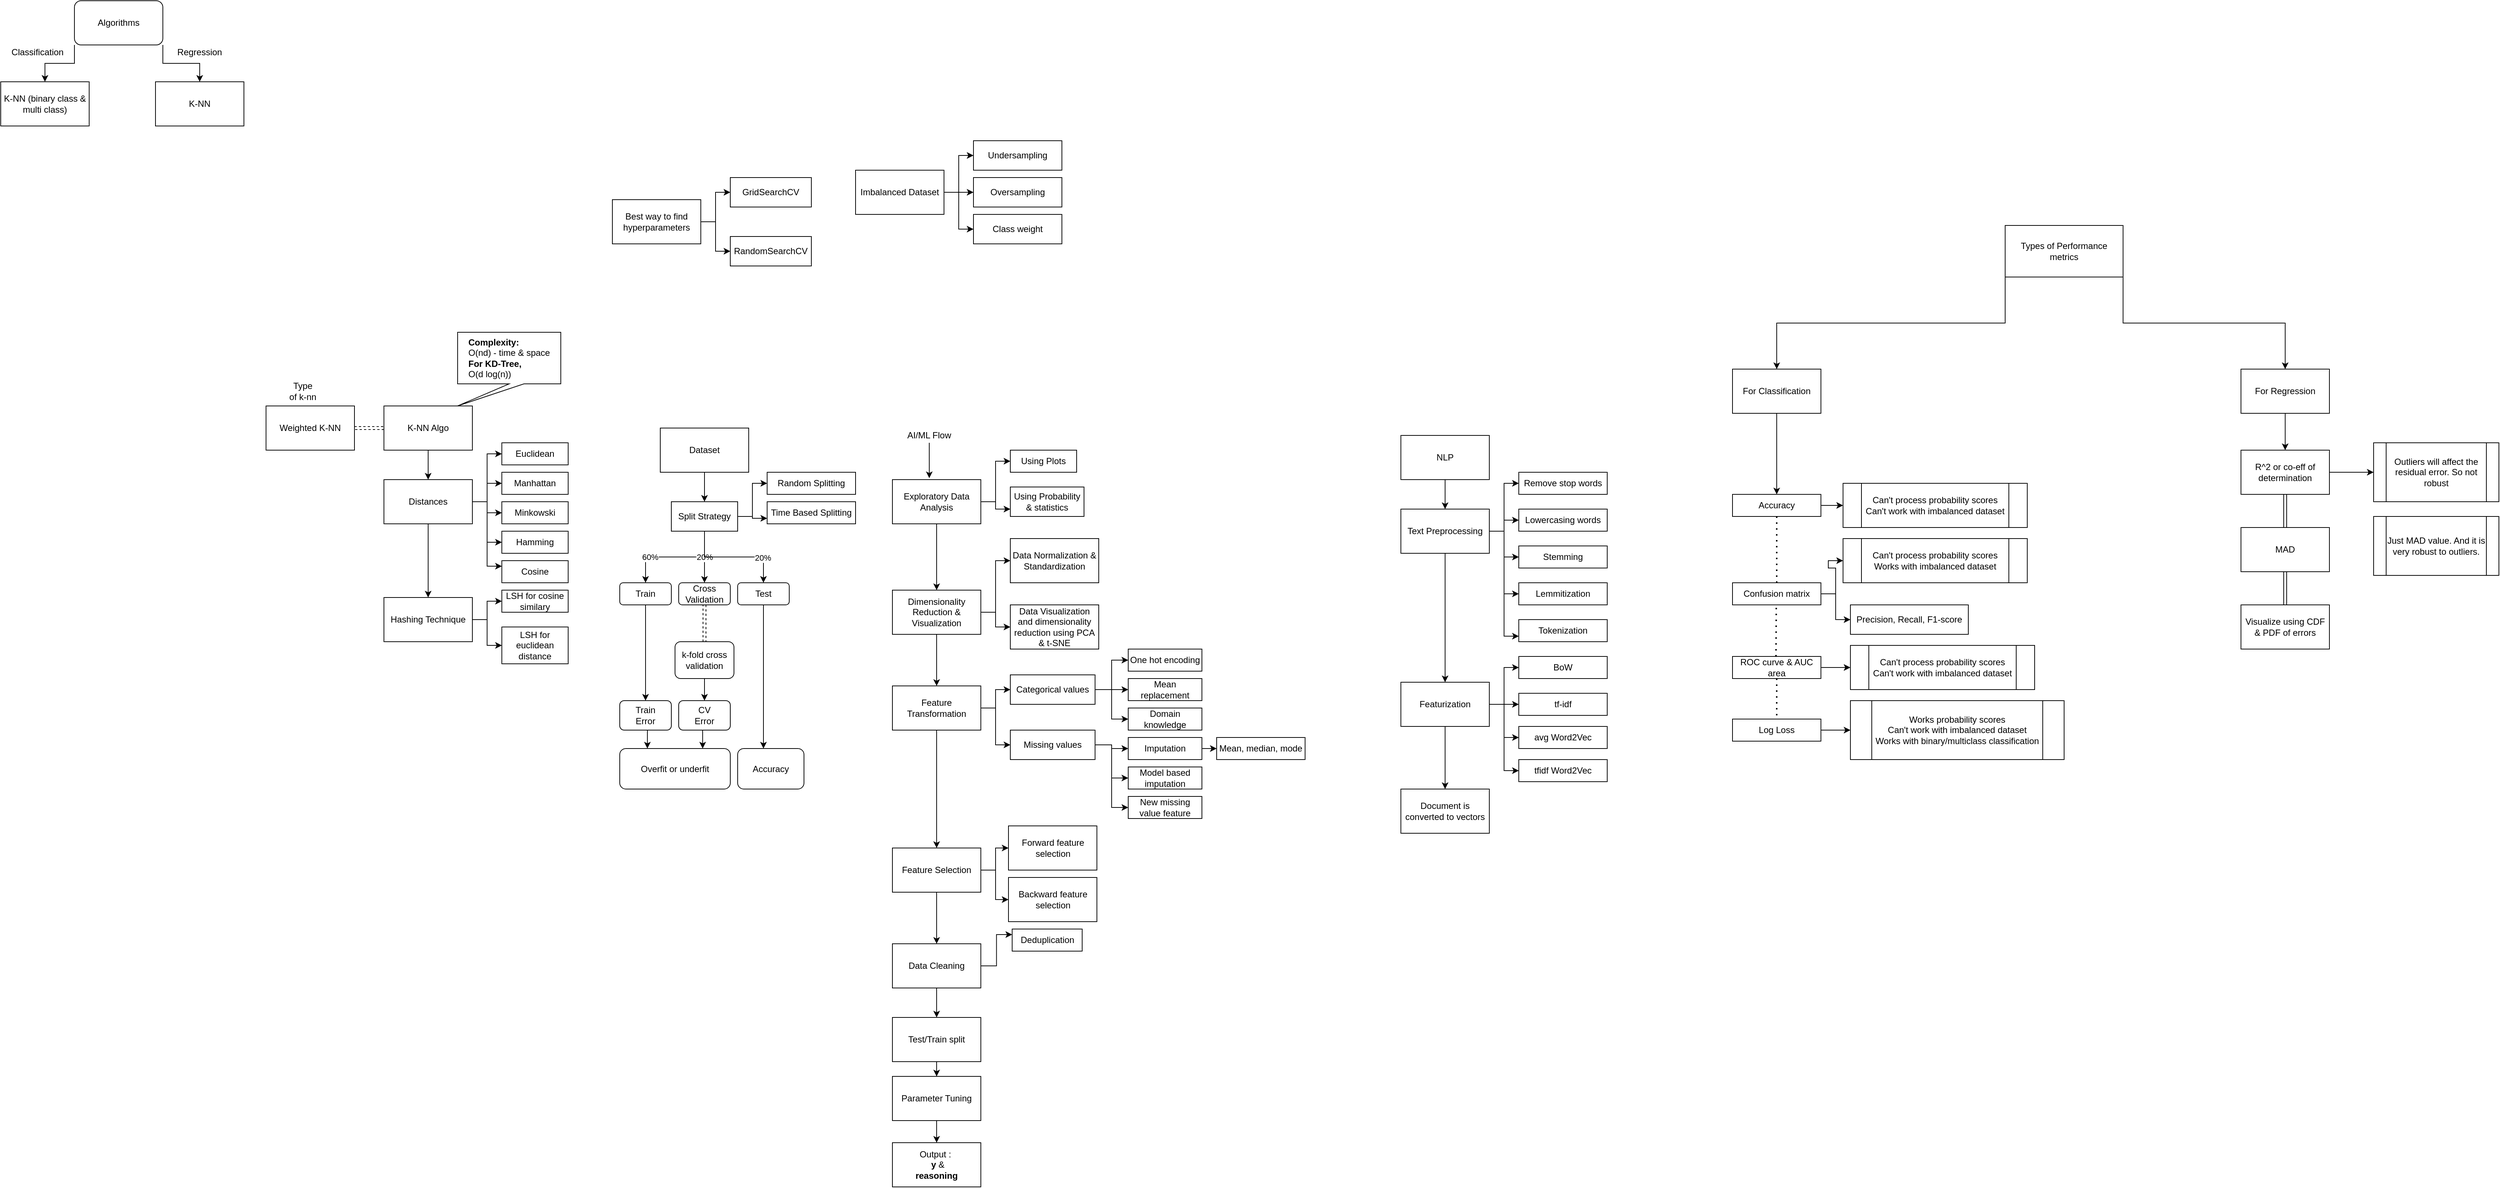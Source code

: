 <mxfile version="14.6.13" type="device"><diagram id="F2ODBDzO7vjDHXGizSf6" name="Page-1"><mxGraphModel dx="1963" dy="1806" grid="1" gridSize="10" guides="1" tooltips="1" connect="1" arrows="1" fold="1" page="1" pageScale="1" pageWidth="850" pageHeight="1100" math="0" shadow="0"><root><mxCell id="0"/><mxCell id="1" parent="0"/><mxCell id="Cwf6KG1BG-QAqQzvERkC-20" value="" style="group" parent="1" vertex="1" connectable="0"><mxGeometry x="1090" y="30" width="300" height="550" as="geometry"/></mxCell><mxCell id="WrWavOq7Yr5DWH5_AyZo-20" value="NLP" style="rounded=0;whiteSpace=wrap;html=1;" parent="Cwf6KG1BG-QAqQzvERkC-20" vertex="1"><mxGeometry width="120" height="60" as="geometry"/></mxCell><mxCell id="WrWavOq7Yr5DWH5_AyZo-21" value="Text Preprocessing" style="rounded=0;whiteSpace=wrap;html=1;" parent="Cwf6KG1BG-QAqQzvERkC-20" vertex="1"><mxGeometry y="100" width="120" height="60" as="geometry"/></mxCell><mxCell id="WrWavOq7Yr5DWH5_AyZo-26" style="edgeStyle=orthogonalEdgeStyle;rounded=0;orthogonalLoop=1;jettySize=auto;html=1;exitX=0.5;exitY=1;exitDx=0;exitDy=0;entryX=0.5;entryY=0;entryDx=0;entryDy=0;" parent="Cwf6KG1BG-QAqQzvERkC-20" source="WrWavOq7Yr5DWH5_AyZo-20" target="WrWavOq7Yr5DWH5_AyZo-21" edge="1"><mxGeometry relative="1" as="geometry"/></mxCell><mxCell id="WrWavOq7Yr5DWH5_AyZo-22" value="Remove stop words" style="rounded=0;whiteSpace=wrap;html=1;" parent="Cwf6KG1BG-QAqQzvERkC-20" vertex="1"><mxGeometry x="160" y="50" width="120" height="30" as="geometry"/></mxCell><mxCell id="WrWavOq7Yr5DWH5_AyZo-27" style="edgeStyle=orthogonalEdgeStyle;rounded=0;orthogonalLoop=1;jettySize=auto;html=1;exitX=1;exitY=0.5;exitDx=0;exitDy=0;entryX=0;entryY=0.5;entryDx=0;entryDy=0;" parent="Cwf6KG1BG-QAqQzvERkC-20" source="WrWavOq7Yr5DWH5_AyZo-21" target="WrWavOq7Yr5DWH5_AyZo-22" edge="1"><mxGeometry relative="1" as="geometry"/></mxCell><mxCell id="WrWavOq7Yr5DWH5_AyZo-24" value="Lowercasing words" style="rounded=0;whiteSpace=wrap;html=1;" parent="Cwf6KG1BG-QAqQzvERkC-20" vertex="1"><mxGeometry x="160" y="100" width="120" height="30" as="geometry"/></mxCell><mxCell id="WrWavOq7Yr5DWH5_AyZo-28" style="edgeStyle=orthogonalEdgeStyle;rounded=0;orthogonalLoop=1;jettySize=auto;html=1;exitX=1;exitY=0.5;exitDx=0;exitDy=0;entryX=0;entryY=0.5;entryDx=0;entryDy=0;" parent="Cwf6KG1BG-QAqQzvERkC-20" source="WrWavOq7Yr5DWH5_AyZo-21" target="WrWavOq7Yr5DWH5_AyZo-24" edge="1"><mxGeometry relative="1" as="geometry"/></mxCell><mxCell id="WrWavOq7Yr5DWH5_AyZo-25" value="Stemming" style="rounded=0;whiteSpace=wrap;html=1;" parent="Cwf6KG1BG-QAqQzvERkC-20" vertex="1"><mxGeometry x="160" y="150" width="120" height="30" as="geometry"/></mxCell><mxCell id="WrWavOq7Yr5DWH5_AyZo-29" style="edgeStyle=orthogonalEdgeStyle;rounded=0;orthogonalLoop=1;jettySize=auto;html=1;exitX=1;exitY=0.5;exitDx=0;exitDy=0;entryX=0;entryY=0.5;entryDx=0;entryDy=0;" parent="Cwf6KG1BG-QAqQzvERkC-20" source="WrWavOq7Yr5DWH5_AyZo-21" target="WrWavOq7Yr5DWH5_AyZo-25" edge="1"><mxGeometry relative="1" as="geometry"/></mxCell><mxCell id="WrWavOq7Yr5DWH5_AyZo-30" value="Lemmitization" style="rounded=0;whiteSpace=wrap;html=1;" parent="Cwf6KG1BG-QAqQzvERkC-20" vertex="1"><mxGeometry x="160" y="200" width="120" height="30" as="geometry"/></mxCell><mxCell id="WrWavOq7Yr5DWH5_AyZo-31" style="edgeStyle=orthogonalEdgeStyle;rounded=0;orthogonalLoop=1;jettySize=auto;html=1;exitX=1;exitY=0.5;exitDx=0;exitDy=0;entryX=0;entryY=0.5;entryDx=0;entryDy=0;" parent="Cwf6KG1BG-QAqQzvERkC-20" source="WrWavOq7Yr5DWH5_AyZo-21" target="WrWavOq7Yr5DWH5_AyZo-30" edge="1"><mxGeometry relative="1" as="geometry"/></mxCell><mxCell id="PNEmw1UrmevMGKhgiC8M-1" value="Tokenization" style="rounded=0;whiteSpace=wrap;html=1;" parent="Cwf6KG1BG-QAqQzvERkC-20" vertex="1"><mxGeometry x="160" y="250" width="120" height="30" as="geometry"/></mxCell><mxCell id="PNEmw1UrmevMGKhgiC8M-2" style="edgeStyle=orthogonalEdgeStyle;rounded=0;orthogonalLoop=1;jettySize=auto;html=1;exitX=1;exitY=0.5;exitDx=0;exitDy=0;entryX=0;entryY=0.75;entryDx=0;entryDy=0;" parent="Cwf6KG1BG-QAqQzvERkC-20" source="WrWavOq7Yr5DWH5_AyZo-21" target="PNEmw1UrmevMGKhgiC8M-1" edge="1"><mxGeometry relative="1" as="geometry"/></mxCell><mxCell id="xm6juGzg31P7nFTGXNyb-53" style="edgeStyle=orthogonalEdgeStyle;rounded=0;orthogonalLoop=1;jettySize=auto;html=1;exitX=1;exitY=0.5;exitDx=0;exitDy=0;entryX=0;entryY=0.5;entryDx=0;entryDy=0;" edge="1" parent="Cwf6KG1BG-QAqQzvERkC-20" source="PNEmw1UrmevMGKhgiC8M-3" target="xm6juGzg31P7nFTGXNyb-52"><mxGeometry relative="1" as="geometry"/></mxCell><mxCell id="PNEmw1UrmevMGKhgiC8M-3" value="Featurization" style="rounded=0;whiteSpace=wrap;html=1;" parent="Cwf6KG1BG-QAqQzvERkC-20" vertex="1"><mxGeometry y="335" width="120" height="60" as="geometry"/></mxCell><mxCell id="PNEmw1UrmevMGKhgiC8M-10" style="edgeStyle=orthogonalEdgeStyle;rounded=0;orthogonalLoop=1;jettySize=auto;html=1;exitX=0.5;exitY=1;exitDx=0;exitDy=0;" parent="Cwf6KG1BG-QAqQzvERkC-20" source="WrWavOq7Yr5DWH5_AyZo-21" target="PNEmw1UrmevMGKhgiC8M-3" edge="1"><mxGeometry relative="1" as="geometry"/></mxCell><mxCell id="PNEmw1UrmevMGKhgiC8M-4" value="BoW" style="rounded=0;whiteSpace=wrap;html=1;" parent="Cwf6KG1BG-QAqQzvERkC-20" vertex="1"><mxGeometry x="160" y="300" width="120" height="30" as="geometry"/></mxCell><mxCell id="PNEmw1UrmevMGKhgiC8M-7" style="edgeStyle=orthogonalEdgeStyle;rounded=0;orthogonalLoop=1;jettySize=auto;html=1;exitX=1;exitY=0.5;exitDx=0;exitDy=0;entryX=0;entryY=0.5;entryDx=0;entryDy=0;" parent="Cwf6KG1BG-QAqQzvERkC-20" source="PNEmw1UrmevMGKhgiC8M-3" target="PNEmw1UrmevMGKhgiC8M-4" edge="1"><mxGeometry relative="1" as="geometry"/></mxCell><mxCell id="PNEmw1UrmevMGKhgiC8M-5" value="tf-idf" style="rounded=0;whiteSpace=wrap;html=1;" parent="Cwf6KG1BG-QAqQzvERkC-20" vertex="1"><mxGeometry x="160" y="350" width="120" height="30" as="geometry"/></mxCell><mxCell id="PNEmw1UrmevMGKhgiC8M-8" style="edgeStyle=orthogonalEdgeStyle;rounded=0;orthogonalLoop=1;jettySize=auto;html=1;exitX=1;exitY=0.5;exitDx=0;exitDy=0;entryX=0;entryY=0.5;entryDx=0;entryDy=0;" parent="Cwf6KG1BG-QAqQzvERkC-20" source="PNEmw1UrmevMGKhgiC8M-3" target="PNEmw1UrmevMGKhgiC8M-5" edge="1"><mxGeometry relative="1" as="geometry"/></mxCell><mxCell id="PNEmw1UrmevMGKhgiC8M-6" value="avg Word2Vec" style="rounded=0;whiteSpace=wrap;html=1;" parent="Cwf6KG1BG-QAqQzvERkC-20" vertex="1"><mxGeometry x="160" y="395" width="120" height="30" as="geometry"/></mxCell><mxCell id="PNEmw1UrmevMGKhgiC8M-9" style="edgeStyle=orthogonalEdgeStyle;rounded=0;orthogonalLoop=1;jettySize=auto;html=1;exitX=1;exitY=0.5;exitDx=0;exitDy=0;entryX=0;entryY=0.5;entryDx=0;entryDy=0;" parent="Cwf6KG1BG-QAqQzvERkC-20" source="PNEmw1UrmevMGKhgiC8M-3" target="PNEmw1UrmevMGKhgiC8M-6" edge="1"><mxGeometry relative="1" as="geometry"/></mxCell><mxCell id="PNEmw1UrmevMGKhgiC8M-49" value="Document is converted to vectors" style="rounded=0;whiteSpace=wrap;html=1;" parent="Cwf6KG1BG-QAqQzvERkC-20" vertex="1"><mxGeometry y="480" width="120" height="60" as="geometry"/></mxCell><mxCell id="PNEmw1UrmevMGKhgiC8M-50" style="edgeStyle=orthogonalEdgeStyle;rounded=0;orthogonalLoop=1;jettySize=auto;html=1;exitX=0.5;exitY=1;exitDx=0;exitDy=0;entryX=0.5;entryY=0;entryDx=0;entryDy=0;" parent="Cwf6KG1BG-QAqQzvERkC-20" source="PNEmw1UrmevMGKhgiC8M-3" target="PNEmw1UrmevMGKhgiC8M-49" edge="1"><mxGeometry relative="1" as="geometry"/></mxCell><mxCell id="xm6juGzg31P7nFTGXNyb-52" value="tfidf Word2Vec" style="rounded=0;whiteSpace=wrap;html=1;" vertex="1" parent="Cwf6KG1BG-QAqQzvERkC-20"><mxGeometry x="160" y="440" width="120" height="30" as="geometry"/></mxCell><mxCell id="Cwf6KG1BG-QAqQzvERkC-17" value="" style="group" parent="1" vertex="1" connectable="0"><mxGeometry x="-450" y="-40" width="410" height="310" as="geometry"/></mxCell><mxCell id="PNEmw1UrmevMGKhgiC8M-12" value="K-NN Algo" style="rounded=0;whiteSpace=wrap;html=1;" parent="Cwf6KG1BG-QAqQzvERkC-17" vertex="1"><mxGeometry x="160" y="30" width="120" height="60" as="geometry"/></mxCell><mxCell id="PNEmw1UrmevMGKhgiC8M-13" value="Distances" style="rounded=0;whiteSpace=wrap;html=1;" parent="Cwf6KG1BG-QAqQzvERkC-17" vertex="1"><mxGeometry x="160" y="130" width="120" height="60" as="geometry"/></mxCell><mxCell id="PNEmw1UrmevMGKhgiC8M-24" value="" style="edgeStyle=orthogonalEdgeStyle;rounded=0;orthogonalLoop=1;jettySize=auto;html=1;" parent="Cwf6KG1BG-QAqQzvERkC-17" source="PNEmw1UrmevMGKhgiC8M-12" target="PNEmw1UrmevMGKhgiC8M-13" edge="1"><mxGeometry relative="1" as="geometry"/></mxCell><mxCell id="PNEmw1UrmevMGKhgiC8M-14" value="Euclidean" style="rounded=0;whiteSpace=wrap;html=1;" parent="Cwf6KG1BG-QAqQzvERkC-17" vertex="1"><mxGeometry x="320" y="80" width="90" height="30" as="geometry"/></mxCell><mxCell id="PNEmw1UrmevMGKhgiC8M-19" style="edgeStyle=orthogonalEdgeStyle;rounded=0;orthogonalLoop=1;jettySize=auto;html=1;exitX=1;exitY=0.5;exitDx=0;exitDy=0;entryX=0;entryY=0.5;entryDx=0;entryDy=0;" parent="Cwf6KG1BG-QAqQzvERkC-17" source="PNEmw1UrmevMGKhgiC8M-13" target="PNEmw1UrmevMGKhgiC8M-14" edge="1"><mxGeometry relative="1" as="geometry"/></mxCell><mxCell id="PNEmw1UrmevMGKhgiC8M-15" value="Manhattan" style="rounded=0;whiteSpace=wrap;html=1;" parent="Cwf6KG1BG-QAqQzvERkC-17" vertex="1"><mxGeometry x="320" y="120" width="90" height="30" as="geometry"/></mxCell><mxCell id="PNEmw1UrmevMGKhgiC8M-20" style="edgeStyle=orthogonalEdgeStyle;rounded=0;orthogonalLoop=1;jettySize=auto;html=1;exitX=1;exitY=0.5;exitDx=0;exitDy=0;entryX=0;entryY=0.5;entryDx=0;entryDy=0;" parent="Cwf6KG1BG-QAqQzvERkC-17" source="PNEmw1UrmevMGKhgiC8M-13" target="PNEmw1UrmevMGKhgiC8M-15" edge="1"><mxGeometry relative="1" as="geometry"/></mxCell><mxCell id="PNEmw1UrmevMGKhgiC8M-16" value="Minkowski" style="rounded=0;whiteSpace=wrap;html=1;" parent="Cwf6KG1BG-QAqQzvERkC-17" vertex="1"><mxGeometry x="320" y="160" width="90" height="30" as="geometry"/></mxCell><mxCell id="PNEmw1UrmevMGKhgiC8M-21" style="edgeStyle=orthogonalEdgeStyle;rounded=0;orthogonalLoop=1;jettySize=auto;html=1;exitX=1;exitY=0.5;exitDx=0;exitDy=0;entryX=0;entryY=0.5;entryDx=0;entryDy=0;" parent="Cwf6KG1BG-QAqQzvERkC-17" source="PNEmw1UrmevMGKhgiC8M-13" target="PNEmw1UrmevMGKhgiC8M-16" edge="1"><mxGeometry relative="1" as="geometry"/></mxCell><mxCell id="PNEmw1UrmevMGKhgiC8M-17" value="Hamming" style="rounded=0;whiteSpace=wrap;html=1;" parent="Cwf6KG1BG-QAqQzvERkC-17" vertex="1"><mxGeometry x="320" y="200" width="90" height="30" as="geometry"/></mxCell><mxCell id="PNEmw1UrmevMGKhgiC8M-22" style="edgeStyle=orthogonalEdgeStyle;rounded=0;orthogonalLoop=1;jettySize=auto;html=1;exitX=1;exitY=0.5;exitDx=0;exitDy=0;entryX=0;entryY=0.5;entryDx=0;entryDy=0;" parent="Cwf6KG1BG-QAqQzvERkC-17" source="PNEmw1UrmevMGKhgiC8M-13" target="PNEmw1UrmevMGKhgiC8M-17" edge="1"><mxGeometry relative="1" as="geometry"/></mxCell><mxCell id="PNEmw1UrmevMGKhgiC8M-18" value="Cosine" style="rounded=0;whiteSpace=wrap;html=1;" parent="Cwf6KG1BG-QAqQzvERkC-17" vertex="1"><mxGeometry x="320" y="240" width="90" height="30" as="geometry"/></mxCell><mxCell id="PNEmw1UrmevMGKhgiC8M-23" style="edgeStyle=orthogonalEdgeStyle;rounded=0;orthogonalLoop=1;jettySize=auto;html=1;exitX=1;exitY=0.5;exitDx=0;exitDy=0;entryX=0;entryY=0.25;entryDx=0;entryDy=0;" parent="Cwf6KG1BG-QAqQzvERkC-17" source="PNEmw1UrmevMGKhgiC8M-13" target="PNEmw1UrmevMGKhgiC8M-18" edge="1"><mxGeometry relative="1" as="geometry"/></mxCell><mxCell id="Cwf6KG1BG-QAqQzvERkC-14" value="" style="edgeStyle=orthogonalEdgeStyle;rounded=0;orthogonalLoop=1;jettySize=auto;html=1;dashed=1;shape=link;" parent="Cwf6KG1BG-QAqQzvERkC-17" source="Cwf6KG1BG-QAqQzvERkC-11" target="PNEmw1UrmevMGKhgiC8M-12" edge="1"><mxGeometry relative="1" as="geometry"/></mxCell><mxCell id="Cwf6KG1BG-QAqQzvERkC-11" value="Weighted K-NN" style="rounded=0;whiteSpace=wrap;html=1;" parent="Cwf6KG1BG-QAqQzvERkC-17" vertex="1"><mxGeometry y="30" width="120" height="60" as="geometry"/></mxCell><mxCell id="Cwf6KG1BG-QAqQzvERkC-16" value="Type of k-nn" style="text;html=1;strokeColor=none;fillColor=none;align=center;verticalAlign=middle;whiteSpace=wrap;rounded=0;" parent="Cwf6KG1BG-QAqQzvERkC-17" vertex="1"><mxGeometry x="30" width="40" height="20" as="geometry"/></mxCell><mxCell id="1Vk41qf_jX3vutOnbQxd-5" style="edgeStyle=orthogonalEdgeStyle;rounded=0;orthogonalLoop=1;jettySize=auto;html=1;exitX=1;exitY=0.5;exitDx=0;exitDy=0;entryX=0;entryY=0.5;entryDx=0;entryDy=0;" parent="Cwf6KG1BG-QAqQzvERkC-17" source="1Vk41qf_jX3vutOnbQxd-1" target="1Vk41qf_jX3vutOnbQxd-3" edge="1"><mxGeometry relative="1" as="geometry"/></mxCell><mxCell id="1Vk41qf_jX3vutOnbQxd-1" value="Hashing Technique" style="rounded=0;whiteSpace=wrap;html=1;" parent="Cwf6KG1BG-QAqQzvERkC-17" vertex="1"><mxGeometry x="160" y="290" width="120" height="60" as="geometry"/></mxCell><mxCell id="1Vk41qf_jX3vutOnbQxd-3" value="LSH for cosine similary" style="rounded=0;whiteSpace=wrap;html=1;" parent="Cwf6KG1BG-QAqQzvERkC-17" vertex="1"><mxGeometry x="320" y="280" width="90" height="30" as="geometry"/></mxCell><mxCell id="Cwf6KG1BG-QAqQzvERkC-18" value="" style="group" parent="1" vertex="1" connectable="0"><mxGeometry x="30" y="20" width="340" height="510" as="geometry"/></mxCell><mxCell id="PNEmw1UrmevMGKhgiC8M-25" value="Split Strategy" style="rounded=0;whiteSpace=wrap;html=1;" parent="Cwf6KG1BG-QAqQzvERkC-18" vertex="1"><mxGeometry x="70" y="100" width="90" height="40" as="geometry"/></mxCell><mxCell id="PNEmw1UrmevMGKhgiC8M-26" value="Train" style="rounded=1;whiteSpace=wrap;html=1;" parent="Cwf6KG1BG-QAqQzvERkC-18" vertex="1"><mxGeometry y="210" width="70" height="30" as="geometry"/></mxCell><mxCell id="PNEmw1UrmevMGKhgiC8M-29" style="edgeStyle=orthogonalEdgeStyle;rounded=0;orthogonalLoop=1;jettySize=auto;html=1;exitX=0.5;exitY=1;exitDx=0;exitDy=0;entryX=0.5;entryY=0;entryDx=0;entryDy=0;" parent="Cwf6KG1BG-QAqQzvERkC-18" source="PNEmw1UrmevMGKhgiC8M-25" target="PNEmw1UrmevMGKhgiC8M-26" edge="1"><mxGeometry relative="1" as="geometry"/></mxCell><mxCell id="PNEmw1UrmevMGKhgiC8M-34" value="60%" style="edgeLabel;html=1;align=center;verticalAlign=middle;resizable=0;points=[];" parent="PNEmw1UrmevMGKhgiC8M-29" vertex="1" connectable="0"><mxGeometry x="0.462" relative="1" as="geometry"><mxPoint as="offset"/></mxGeometry></mxCell><mxCell id="PNEmw1UrmevMGKhgiC8M-27" value="Cross Validation" style="rounded=1;whiteSpace=wrap;html=1;" parent="Cwf6KG1BG-QAqQzvERkC-18" vertex="1"><mxGeometry x="80" y="210" width="70" height="30" as="geometry"/></mxCell><mxCell id="Cwf6KG1BG-QAqQzvERkC-5" value="20%" style="edgeStyle=orthogonalEdgeStyle;rounded=0;orthogonalLoop=1;jettySize=auto;html=1;exitX=0.5;exitY=1;exitDx=0;exitDy=0;entryX=0.5;entryY=0;entryDx=0;entryDy=0;" parent="Cwf6KG1BG-QAqQzvERkC-18" source="PNEmw1UrmevMGKhgiC8M-25" target="PNEmw1UrmevMGKhgiC8M-27" edge="1"><mxGeometry relative="1" as="geometry"/></mxCell><mxCell id="PNEmw1UrmevMGKhgiC8M-28" value="Test" style="rounded=1;whiteSpace=wrap;html=1;" parent="Cwf6KG1BG-QAqQzvERkC-18" vertex="1"><mxGeometry x="160" y="210" width="70" height="30" as="geometry"/></mxCell><mxCell id="PNEmw1UrmevMGKhgiC8M-31" style="edgeStyle=orthogonalEdgeStyle;rounded=0;orthogonalLoop=1;jettySize=auto;html=1;exitX=0.5;exitY=1;exitDx=0;exitDy=0;entryX=0.5;entryY=0;entryDx=0;entryDy=0;" parent="Cwf6KG1BG-QAqQzvERkC-18" source="PNEmw1UrmevMGKhgiC8M-25" target="PNEmw1UrmevMGKhgiC8M-28" edge="1"><mxGeometry relative="1" as="geometry"/></mxCell><mxCell id="PNEmw1UrmevMGKhgiC8M-36" value="20%" style="edgeLabel;html=1;align=center;verticalAlign=middle;resizable=0;points=[];" parent="PNEmw1UrmevMGKhgiC8M-31" vertex="1" connectable="0"><mxGeometry x="0.523" y="-1" relative="1" as="geometry"><mxPoint as="offset"/></mxGeometry></mxCell><mxCell id="PNEmw1UrmevMGKhgiC8M-32" value="k-fold cross validation" style="rounded=1;whiteSpace=wrap;html=1;" parent="Cwf6KG1BG-QAqQzvERkC-18" vertex="1"><mxGeometry x="75" y="290" width="80" height="50" as="geometry"/></mxCell><mxCell id="Cwf6KG1BG-QAqQzvERkC-15" value="" style="edgeStyle=orthogonalEdgeStyle;shape=link;rounded=0;orthogonalLoop=1;jettySize=auto;html=1;dashed=1;" parent="Cwf6KG1BG-QAqQzvERkC-18" source="PNEmw1UrmevMGKhgiC8M-27" target="PNEmw1UrmevMGKhgiC8M-32" edge="1"><mxGeometry relative="1" as="geometry"/></mxCell><mxCell id="PNEmw1UrmevMGKhgiC8M-38" value="Train&lt;br&gt;Error" style="rounded=1;whiteSpace=wrap;html=1;" parent="Cwf6KG1BG-QAqQzvERkC-18" vertex="1"><mxGeometry y="370" width="70" height="40" as="geometry"/></mxCell><mxCell id="PNEmw1UrmevMGKhgiC8M-40" style="edgeStyle=orthogonalEdgeStyle;rounded=0;orthogonalLoop=1;jettySize=auto;html=1;exitX=0.5;exitY=1;exitDx=0;exitDy=0;entryX=0.5;entryY=0;entryDx=0;entryDy=0;" parent="Cwf6KG1BG-QAqQzvERkC-18" source="PNEmw1UrmevMGKhgiC8M-26" target="PNEmw1UrmevMGKhgiC8M-38" edge="1"><mxGeometry relative="1" as="geometry"/></mxCell><mxCell id="PNEmw1UrmevMGKhgiC8M-39" value="CV&lt;br&gt;Error" style="rounded=1;whiteSpace=wrap;html=1;" parent="Cwf6KG1BG-QAqQzvERkC-18" vertex="1"><mxGeometry x="80" y="370" width="70" height="40" as="geometry"/></mxCell><mxCell id="PNEmw1UrmevMGKhgiC8M-41" style="edgeStyle=orthogonalEdgeStyle;rounded=0;orthogonalLoop=1;jettySize=auto;html=1;exitX=0.5;exitY=1;exitDx=0;exitDy=0;entryX=0.5;entryY=0;entryDx=0;entryDy=0;" parent="Cwf6KG1BG-QAqQzvERkC-18" source="PNEmw1UrmevMGKhgiC8M-32" target="PNEmw1UrmevMGKhgiC8M-39" edge="1"><mxGeometry relative="1" as="geometry"/></mxCell><mxCell id="PNEmw1UrmevMGKhgiC8M-42" value="Overfit or underfit" style="rounded=1;whiteSpace=wrap;html=1;" parent="Cwf6KG1BG-QAqQzvERkC-18" vertex="1"><mxGeometry y="435" width="150" height="55" as="geometry"/></mxCell><mxCell id="PNEmw1UrmevMGKhgiC8M-43" style="edgeStyle=orthogonalEdgeStyle;rounded=0;orthogonalLoop=1;jettySize=auto;html=1;exitX=0.5;exitY=1;exitDx=0;exitDy=0;entryX=0.25;entryY=0;entryDx=0;entryDy=0;" parent="Cwf6KG1BG-QAqQzvERkC-18" source="PNEmw1UrmevMGKhgiC8M-38" target="PNEmw1UrmevMGKhgiC8M-42" edge="1"><mxGeometry relative="1" as="geometry"/></mxCell><mxCell id="PNEmw1UrmevMGKhgiC8M-44" style="edgeStyle=orthogonalEdgeStyle;rounded=0;orthogonalLoop=1;jettySize=auto;html=1;exitX=0.5;exitY=1;exitDx=0;exitDy=0;entryX=0.75;entryY=0;entryDx=0;entryDy=0;" parent="Cwf6KG1BG-QAqQzvERkC-18" source="PNEmw1UrmevMGKhgiC8M-39" target="PNEmw1UrmevMGKhgiC8M-42" edge="1"><mxGeometry relative="1" as="geometry"/></mxCell><mxCell id="PNEmw1UrmevMGKhgiC8M-47" value="Accuracy" style="rounded=1;whiteSpace=wrap;html=1;" parent="Cwf6KG1BG-QAqQzvERkC-18" vertex="1"><mxGeometry x="160" y="435" width="90" height="55" as="geometry"/></mxCell><mxCell id="PNEmw1UrmevMGKhgiC8M-48" style="edgeStyle=orthogonalEdgeStyle;rounded=0;orthogonalLoop=1;jettySize=auto;html=1;exitX=0.5;exitY=1;exitDx=0;exitDy=0;entryX=0.389;entryY=0;entryDx=0;entryDy=0;entryPerimeter=0;" parent="Cwf6KG1BG-QAqQzvERkC-18" source="PNEmw1UrmevMGKhgiC8M-28" target="PNEmw1UrmevMGKhgiC8M-47" edge="1"><mxGeometry relative="1" as="geometry"/></mxCell><mxCell id="Cwf6KG1BG-QAqQzvERkC-1" value="Random Splitting" style="rounded=0;whiteSpace=wrap;html=1;" parent="Cwf6KG1BG-QAqQzvERkC-18" vertex="1"><mxGeometry x="200" y="60" width="120" height="30" as="geometry"/></mxCell><mxCell id="Cwf6KG1BG-QAqQzvERkC-9" style="edgeStyle=orthogonalEdgeStyle;rounded=0;orthogonalLoop=1;jettySize=auto;html=1;exitX=1;exitY=0.5;exitDx=0;exitDy=0;entryX=0;entryY=0.5;entryDx=0;entryDy=0;" parent="Cwf6KG1BG-QAqQzvERkC-18" source="PNEmw1UrmevMGKhgiC8M-25" target="Cwf6KG1BG-QAqQzvERkC-1" edge="1"><mxGeometry relative="1" as="geometry"/></mxCell><mxCell id="Cwf6KG1BG-QAqQzvERkC-2" value="Time Based Splitting" style="rounded=0;whiteSpace=wrap;html=1;" parent="Cwf6KG1BG-QAqQzvERkC-18" vertex="1"><mxGeometry x="200" y="100" width="120" height="30" as="geometry"/></mxCell><mxCell id="Cwf6KG1BG-QAqQzvERkC-10" style="edgeStyle=orthogonalEdgeStyle;rounded=0;orthogonalLoop=1;jettySize=auto;html=1;exitX=1;exitY=0.5;exitDx=0;exitDy=0;entryX=0;entryY=0.75;entryDx=0;entryDy=0;" parent="Cwf6KG1BG-QAqQzvERkC-18" source="PNEmw1UrmevMGKhgiC8M-25" target="Cwf6KG1BG-QAqQzvERkC-2" edge="1"><mxGeometry relative="1" as="geometry"/></mxCell><mxCell id="Cwf6KG1BG-QAqQzvERkC-8" style="edgeStyle=orthogonalEdgeStyle;rounded=0;orthogonalLoop=1;jettySize=auto;html=1;exitX=0.5;exitY=1;exitDx=0;exitDy=0;entryX=0.5;entryY=0;entryDx=0;entryDy=0;" parent="Cwf6KG1BG-QAqQzvERkC-18" source="Cwf6KG1BG-QAqQzvERkC-7" target="PNEmw1UrmevMGKhgiC8M-25" edge="1"><mxGeometry relative="1" as="geometry"/></mxCell><mxCell id="Cwf6KG1BG-QAqQzvERkC-7" value="Dataset" style="rounded=0;whiteSpace=wrap;html=1;" parent="Cwf6KG1BG-QAqQzvERkC-18" vertex="1"><mxGeometry x="55" width="120" height="60" as="geometry"/></mxCell><mxCell id="xm6juGzg31P7nFTGXNyb-12" style="edgeStyle=orthogonalEdgeStyle;rounded=0;orthogonalLoop=1;jettySize=auto;html=1;exitX=0;exitY=1;exitDx=0;exitDy=0;" edge="1" parent="1" source="Cwf6KG1BG-QAqQzvERkC-24" target="xm6juGzg31P7nFTGXNyb-10"><mxGeometry relative="1" as="geometry"/></mxCell><mxCell id="xm6juGzg31P7nFTGXNyb-13" style="edgeStyle=orthogonalEdgeStyle;rounded=0;orthogonalLoop=1;jettySize=auto;html=1;exitX=1;exitY=1;exitDx=0;exitDy=0;" edge="1" parent="1" source="Cwf6KG1BG-QAqQzvERkC-24" target="xm6juGzg31P7nFTGXNyb-11"><mxGeometry relative="1" as="geometry"/></mxCell><mxCell id="Cwf6KG1BG-QAqQzvERkC-24" value="Algorithms" style="rounded=1;whiteSpace=wrap;html=1;" parent="1" vertex="1"><mxGeometry x="-710" y="-560" width="120" height="60" as="geometry"/></mxCell><mxCell id="1Vk41qf_jX3vutOnbQxd-2" style="edgeStyle=orthogonalEdgeStyle;rounded=0;orthogonalLoop=1;jettySize=auto;html=1;exitX=0.5;exitY=1;exitDx=0;exitDy=0;" parent="1" source="PNEmw1UrmevMGKhgiC8M-13" edge="1"><mxGeometry relative="1" as="geometry"><mxPoint x="-230" y="250" as="targetPoint"/></mxGeometry></mxCell><mxCell id="1Vk41qf_jX3vutOnbQxd-4" value="LSH for euclidean distance" style="rounded=0;whiteSpace=wrap;html=1;" parent="1" vertex="1"><mxGeometry x="-130" y="290" width="90" height="50" as="geometry"/></mxCell><mxCell id="1Vk41qf_jX3vutOnbQxd-6" style="edgeStyle=orthogonalEdgeStyle;rounded=0;orthogonalLoop=1;jettySize=auto;html=1;exitX=1;exitY=0.5;exitDx=0;exitDy=0;entryX=0;entryY=0.5;entryDx=0;entryDy=0;" parent="1" source="1Vk41qf_jX3vutOnbQxd-1" target="1Vk41qf_jX3vutOnbQxd-4" edge="1"><mxGeometry relative="1" as="geometry"/></mxCell><mxCell id="1Vk41qf_jX3vutOnbQxd-10" style="edgeStyle=orthogonalEdgeStyle;rounded=0;orthogonalLoop=1;jettySize=auto;html=1;exitX=1;exitY=0.5;exitDx=0;exitDy=0;entryX=0;entryY=0.5;entryDx=0;entryDy=0;" parent="1" source="1Vk41qf_jX3vutOnbQxd-7" target="1Vk41qf_jX3vutOnbQxd-9" edge="1"><mxGeometry relative="1" as="geometry"><mxPoint x="160" y="-220" as="targetPoint"/></mxGeometry></mxCell><mxCell id="1Vk41qf_jX3vutOnbQxd-12" style="edgeStyle=orthogonalEdgeStyle;rounded=0;orthogonalLoop=1;jettySize=auto;html=1;exitX=1;exitY=0.5;exitDx=0;exitDy=0;entryX=0;entryY=0.5;entryDx=0;entryDy=0;" parent="1" source="1Vk41qf_jX3vutOnbQxd-7" target="1Vk41qf_jX3vutOnbQxd-8" edge="1"><mxGeometry relative="1" as="geometry"/></mxCell><mxCell id="1Vk41qf_jX3vutOnbQxd-7" value="Best way to find hyperparameters" style="rounded=0;whiteSpace=wrap;html=1;" parent="1" vertex="1"><mxGeometry x="20" y="-290" width="120" height="60" as="geometry"/></mxCell><mxCell id="1Vk41qf_jX3vutOnbQxd-8" value="GridSearchCV" style="rounded=0;whiteSpace=wrap;html=1;" parent="1" vertex="1"><mxGeometry x="180" y="-320" width="110" height="40" as="geometry"/></mxCell><mxCell id="1Vk41qf_jX3vutOnbQxd-9" value="RandomSearchCV" style="rounded=0;whiteSpace=wrap;html=1;" parent="1" vertex="1"><mxGeometry x="180" y="-240" width="110" height="40" as="geometry"/></mxCell><mxCell id="xm6juGzg31P7nFTGXNyb-5" value="&lt;div style=&quot;text-align: left&quot;&gt;&lt;b&gt;Complexity:&lt;/b&gt;&lt;/div&gt;&lt;div style=&quot;text-align: left&quot;&gt;O(nd) - time &amp;amp; space&lt;/div&gt;&lt;div style=&quot;text-align: left&quot;&gt;&lt;b&gt;For KD-Tree,&lt;/b&gt;&lt;/div&gt;&lt;div style=&quot;text-align: left&quot;&gt;O(d log(n))&lt;/div&gt;" style="shape=callout;whiteSpace=wrap;html=1;perimeter=calloutPerimeter;position2=0;" vertex="1" parent="1"><mxGeometry x="-190" y="-110" width="140" height="100" as="geometry"/></mxCell><mxCell id="xm6juGzg31P7nFTGXNyb-10" value="K-NN (binary class &amp;amp; multi class)" style="rounded=0;whiteSpace=wrap;html=1;" vertex="1" parent="1"><mxGeometry x="-810" y="-450" width="120" height="60" as="geometry"/></mxCell><mxCell id="xm6juGzg31P7nFTGXNyb-11" value="K-NN" style="rounded=0;whiteSpace=wrap;html=1;" vertex="1" parent="1"><mxGeometry x="-600" y="-450" width="120" height="60" as="geometry"/></mxCell><mxCell id="xm6juGzg31P7nFTGXNyb-14" value="Classification" style="text;html=1;strokeColor=none;fillColor=none;align=center;verticalAlign=middle;whiteSpace=wrap;rounded=0;" vertex="1" parent="1"><mxGeometry x="-780" y="-500" width="40" height="20" as="geometry"/></mxCell><mxCell id="xm6juGzg31P7nFTGXNyb-15" value="Regression" style="text;html=1;strokeColor=none;fillColor=none;align=center;verticalAlign=middle;whiteSpace=wrap;rounded=0;" vertex="1" parent="1"><mxGeometry x="-560" y="-500" width="40" height="20" as="geometry"/></mxCell><mxCell id="xm6juGzg31P7nFTGXNyb-22" style="edgeStyle=orthogonalEdgeStyle;rounded=0;orthogonalLoop=1;jettySize=auto;html=1;exitX=1;exitY=0.5;exitDx=0;exitDy=0;entryX=0;entryY=0.5;entryDx=0;entryDy=0;" edge="1" parent="1" source="xm6juGzg31P7nFTGXNyb-17" target="xm6juGzg31P7nFTGXNyb-18"><mxGeometry relative="1" as="geometry"/></mxCell><mxCell id="xm6juGzg31P7nFTGXNyb-23" style="edgeStyle=orthogonalEdgeStyle;rounded=0;orthogonalLoop=1;jettySize=auto;html=1;exitX=1;exitY=0.5;exitDx=0;exitDy=0;entryX=0;entryY=0.5;entryDx=0;entryDy=0;" edge="1" parent="1" source="xm6juGzg31P7nFTGXNyb-17" target="xm6juGzg31P7nFTGXNyb-20"><mxGeometry relative="1" as="geometry"/></mxCell><mxCell id="xm6juGzg31P7nFTGXNyb-24" style="edgeStyle=orthogonalEdgeStyle;rounded=0;orthogonalLoop=1;jettySize=auto;html=1;exitX=1;exitY=0.5;exitDx=0;exitDy=0;entryX=0;entryY=0.5;entryDx=0;entryDy=0;" edge="1" parent="1" source="xm6juGzg31P7nFTGXNyb-17" target="xm6juGzg31P7nFTGXNyb-21"><mxGeometry relative="1" as="geometry"/></mxCell><mxCell id="xm6juGzg31P7nFTGXNyb-17" value="Imbalanced Dataset" style="rounded=0;whiteSpace=wrap;html=1;" vertex="1" parent="1"><mxGeometry x="350" y="-330" width="120" height="60" as="geometry"/></mxCell><mxCell id="xm6juGzg31P7nFTGXNyb-18" value="Undersampling" style="rounded=0;whiteSpace=wrap;html=1;" vertex="1" parent="1"><mxGeometry x="510" y="-370" width="120" height="40" as="geometry"/></mxCell><mxCell id="xm6juGzg31P7nFTGXNyb-20" value="Oversampling" style="rounded=0;whiteSpace=wrap;html=1;" vertex="1" parent="1"><mxGeometry x="510" y="-320" width="120" height="40" as="geometry"/></mxCell><mxCell id="xm6juGzg31P7nFTGXNyb-21" value="Class weight" style="rounded=0;whiteSpace=wrap;html=1;" vertex="1" parent="1"><mxGeometry x="510" y="-270" width="120" height="40" as="geometry"/></mxCell><mxCell id="Cwf6KG1BG-QAqQzvERkC-21" value="Test/Train split" style="rounded=0;whiteSpace=wrap;html=1;" parent="1" vertex="1"><mxGeometry x="400" y="820" width="120" height="60" as="geometry"/></mxCell><mxCell id="Cwf6KG1BG-QAqQzvERkC-22" value="" style="edgeStyle=orthogonalEdgeStyle;rounded=0;orthogonalLoop=1;jettySize=auto;html=1;" parent="1" source="WrWavOq7Yr5DWH5_AyZo-14" target="Cwf6KG1BG-QAqQzvERkC-21" edge="1"><mxGeometry x="400" y="230" as="geometry"/></mxCell><mxCell id="WrWavOq7Yr5DWH5_AyZo-1" value="AI/ML Flow" style="text;html=1;strokeColor=none;fillColor=none;align=center;verticalAlign=middle;whiteSpace=wrap;rounded=0;" parent="1" vertex="1"><mxGeometry x="400" y="20" width="100" height="20" as="geometry"/></mxCell><mxCell id="WrWavOq7Yr5DWH5_AyZo-2" value="Exploratory Data Analysis" style="rounded=0;whiteSpace=wrap;html=1;" parent="1" vertex="1"><mxGeometry x="400" y="90" width="120" height="60" as="geometry"/></mxCell><mxCell id="WrWavOq7Yr5DWH5_AyZo-3" style="edgeStyle=orthogonalEdgeStyle;rounded=0;orthogonalLoop=1;jettySize=auto;html=1;exitX=0.5;exitY=1;exitDx=0;exitDy=0;entryX=0.417;entryY=-0.033;entryDx=0;entryDy=0;entryPerimeter=0;" parent="1" source="WrWavOq7Yr5DWH5_AyZo-1" target="WrWavOq7Yr5DWH5_AyZo-2" edge="1"><mxGeometry x="400" y="20" as="geometry"/></mxCell><mxCell id="WrWavOq7Yr5DWH5_AyZo-4" value="Using Plots" style="rounded=0;whiteSpace=wrap;html=1;" parent="1" vertex="1"><mxGeometry x="560" y="50" width="90" height="30" as="geometry"/></mxCell><mxCell id="WrWavOq7Yr5DWH5_AyZo-7" style="edgeStyle=orthogonalEdgeStyle;rounded=0;orthogonalLoop=1;jettySize=auto;html=1;exitX=1;exitY=0.5;exitDx=0;exitDy=0;entryX=0;entryY=0.5;entryDx=0;entryDy=0;" parent="1" source="WrWavOq7Yr5DWH5_AyZo-2" target="WrWavOq7Yr5DWH5_AyZo-4" edge="1"><mxGeometry x="400" y="20" as="geometry"/></mxCell><mxCell id="WrWavOq7Yr5DWH5_AyZo-5" value="Using Probability &amp;amp; statistics" style="rounded=0;whiteSpace=wrap;html=1;" parent="1" vertex="1"><mxGeometry x="560" y="100" width="100" height="40" as="geometry"/></mxCell><mxCell id="WrWavOq7Yr5DWH5_AyZo-8" style="edgeStyle=orthogonalEdgeStyle;rounded=0;orthogonalLoop=1;jettySize=auto;html=1;exitX=1;exitY=0.5;exitDx=0;exitDy=0;entryX=0;entryY=0.75;entryDx=0;entryDy=0;" parent="1" source="WrWavOq7Yr5DWH5_AyZo-2" target="WrWavOq7Yr5DWH5_AyZo-5" edge="1"><mxGeometry x="400" y="20" as="geometry"/></mxCell><mxCell id="xm6juGzg31P7nFTGXNyb-50" style="edgeStyle=orthogonalEdgeStyle;rounded=0;orthogonalLoop=1;jettySize=auto;html=1;exitX=0.5;exitY=1;exitDx=0;exitDy=0;entryX=0.5;entryY=0;entryDx=0;entryDy=0;" edge="1" parent="1" source="WrWavOq7Yr5DWH5_AyZo-6" target="xm6juGzg31P7nFTGXNyb-38"><mxGeometry relative="1" as="geometry"/></mxCell><mxCell id="WrWavOq7Yr5DWH5_AyZo-6" value="Dimensionality Reduction &amp;amp; Visualization" style="rounded=0;whiteSpace=wrap;html=1;" parent="1" vertex="1"><mxGeometry x="400" y="240" width="120" height="60" as="geometry"/></mxCell><mxCell id="WrWavOq7Yr5DWH5_AyZo-9" style="edgeStyle=orthogonalEdgeStyle;rounded=0;orthogonalLoop=1;jettySize=auto;html=1;exitX=0.5;exitY=1;exitDx=0;exitDy=0;entryX=0.5;entryY=0;entryDx=0;entryDy=0;" parent="1" source="WrWavOq7Yr5DWH5_AyZo-2" target="WrWavOq7Yr5DWH5_AyZo-6" edge="1"><mxGeometry x="400" y="20" as="geometry"/></mxCell><mxCell id="WrWavOq7Yr5DWH5_AyZo-10" value="Data Normalization &amp;amp; Standardization" style="rounded=0;whiteSpace=wrap;html=1;" parent="1" vertex="1"><mxGeometry x="560" y="170" width="120" height="60" as="geometry"/></mxCell><mxCell id="WrWavOq7Yr5DWH5_AyZo-12" style="edgeStyle=orthogonalEdgeStyle;rounded=0;orthogonalLoop=1;jettySize=auto;html=1;exitX=1;exitY=0.5;exitDx=0;exitDy=0;entryX=0;entryY=0.5;entryDx=0;entryDy=0;" parent="1" source="WrWavOq7Yr5DWH5_AyZo-6" target="WrWavOq7Yr5DWH5_AyZo-10" edge="1"><mxGeometry x="400" y="20" as="geometry"/></mxCell><mxCell id="WrWavOq7Yr5DWH5_AyZo-11" value="Data Visualization and dimensionality reduction using PCA &amp;amp; t-SNE" style="rounded=0;whiteSpace=wrap;html=1;" parent="1" vertex="1"><mxGeometry x="560" y="260" width="120" height="60" as="geometry"/></mxCell><mxCell id="WrWavOq7Yr5DWH5_AyZo-13" style="edgeStyle=orthogonalEdgeStyle;rounded=0;orthogonalLoop=1;jettySize=auto;html=1;exitX=1;exitY=0.5;exitDx=0;exitDy=0;entryX=0;entryY=0.5;entryDx=0;entryDy=0;" parent="1" source="WrWavOq7Yr5DWH5_AyZo-6" target="WrWavOq7Yr5DWH5_AyZo-11" edge="1"><mxGeometry x="400" y="20" as="geometry"/></mxCell><mxCell id="WrWavOq7Yr5DWH5_AyZo-14" value="Data Cleaning" style="rounded=0;whiteSpace=wrap;html=1;" parent="1" vertex="1"><mxGeometry x="400" y="720" width="120" height="60" as="geometry"/></mxCell><mxCell id="WrWavOq7Yr5DWH5_AyZo-16" value="Deduplication" style="rounded=0;whiteSpace=wrap;html=1;" parent="1" vertex="1"><mxGeometry x="562.5" y="700" width="95" height="30" as="geometry"/></mxCell><mxCell id="WrWavOq7Yr5DWH5_AyZo-18" style="edgeStyle=orthogonalEdgeStyle;rounded=0;orthogonalLoop=1;jettySize=auto;html=1;exitX=1;exitY=0.5;exitDx=0;exitDy=0;entryX=0;entryY=0.25;entryDx=0;entryDy=0;" parent="1" source="WrWavOq7Yr5DWH5_AyZo-14" target="WrWavOq7Yr5DWH5_AyZo-16" edge="1"><mxGeometry x="400" y="230" as="geometry"/></mxCell><mxCell id="xm6juGzg31P7nFTGXNyb-32" style="edgeStyle=orthogonalEdgeStyle;rounded=0;orthogonalLoop=1;jettySize=auto;html=1;exitX=1;exitY=0.5;exitDx=0;exitDy=0;entryX=0;entryY=0.5;entryDx=0;entryDy=0;" edge="1" parent="1" source="xm6juGzg31P7nFTGXNyb-1" target="xm6juGzg31P7nFTGXNyb-31"><mxGeometry relative="1" as="geometry"/></mxCell><mxCell id="xm6juGzg31P7nFTGXNyb-34" style="edgeStyle=orthogonalEdgeStyle;rounded=0;orthogonalLoop=1;jettySize=auto;html=1;exitX=1;exitY=0.5;exitDx=0;exitDy=0;entryX=0;entryY=0.5;entryDx=0;entryDy=0;" edge="1" parent="1" source="xm6juGzg31P7nFTGXNyb-1" target="xm6juGzg31P7nFTGXNyb-33"><mxGeometry relative="1" as="geometry"/></mxCell><mxCell id="xm6juGzg31P7nFTGXNyb-39" value="" style="edgeStyle=orthogonalEdgeStyle;rounded=0;orthogonalLoop=1;jettySize=auto;html=1;" edge="1" parent="1" source="xm6juGzg31P7nFTGXNyb-1" target="WrWavOq7Yr5DWH5_AyZo-14"><mxGeometry relative="1" as="geometry"/></mxCell><mxCell id="xm6juGzg31P7nFTGXNyb-1" value="Feature Selection" style="rounded=0;whiteSpace=wrap;html=1;" vertex="1" parent="1"><mxGeometry x="400" y="590" width="120" height="60" as="geometry"/></mxCell><mxCell id="xm6juGzg31P7nFTGXNyb-26" value="" style="edgeStyle=orthogonalEdgeStyle;rounded=0;orthogonalLoop=1;jettySize=auto;html=1;" edge="1" parent="1" source="1Vk41qf_jX3vutOnbQxd-13" target="xm6juGzg31P7nFTGXNyb-25"><mxGeometry relative="1" as="geometry"/></mxCell><mxCell id="1Vk41qf_jX3vutOnbQxd-13" value="Parameter Tuning" style="rounded=0;whiteSpace=wrap;html=1;" parent="1" vertex="1"><mxGeometry x="400" y="900" width="120" height="60" as="geometry"/></mxCell><mxCell id="1Vk41qf_jX3vutOnbQxd-14" value="" style="edgeStyle=orthogonalEdgeStyle;rounded=0;orthogonalLoop=1;jettySize=auto;html=1;" parent="1" source="Cwf6KG1BG-QAqQzvERkC-21" target="1Vk41qf_jX3vutOnbQxd-13" edge="1"><mxGeometry relative="1" as="geometry"/></mxCell><mxCell id="xm6juGzg31P7nFTGXNyb-25" value="Output :&amp;nbsp;&lt;br&gt;&lt;b&gt;&amp;nbsp;y &lt;/b&gt;&amp;amp;&lt;br&gt;&lt;b&gt;reasoning&lt;/b&gt;" style="rounded=0;whiteSpace=wrap;html=1;" vertex="1" parent="1"><mxGeometry x="400" y="990" width="120" height="60" as="geometry"/></mxCell><mxCell id="xm6juGzg31P7nFTGXNyb-31" value="Forward feature selection" style="rounded=0;whiteSpace=wrap;html=1;" vertex="1" parent="1"><mxGeometry x="557.5" y="560" width="120" height="60" as="geometry"/></mxCell><mxCell id="xm6juGzg31P7nFTGXNyb-33" value="Backward feature selection" style="rounded=0;whiteSpace=wrap;html=1;" vertex="1" parent="1"><mxGeometry x="557.5" y="630" width="120" height="60" as="geometry"/></mxCell><mxCell id="xm6juGzg31P7nFTGXNyb-42" style="edgeStyle=orthogonalEdgeStyle;rounded=0;orthogonalLoop=1;jettySize=auto;html=1;exitX=1;exitY=0.5;exitDx=0;exitDy=0;" edge="1" parent="1" source="xm6juGzg31P7nFTGXNyb-38" target="xm6juGzg31P7nFTGXNyb-41"><mxGeometry relative="1" as="geometry"/></mxCell><mxCell id="xm6juGzg31P7nFTGXNyb-51" style="edgeStyle=orthogonalEdgeStyle;rounded=0;orthogonalLoop=1;jettySize=auto;html=1;exitX=0.5;exitY=1;exitDx=0;exitDy=0;entryX=0.5;entryY=0;entryDx=0;entryDy=0;" edge="1" parent="1" source="xm6juGzg31P7nFTGXNyb-38" target="xm6juGzg31P7nFTGXNyb-1"><mxGeometry relative="1" as="geometry"/></mxCell><mxCell id="xm6juGzg31P7nFTGXNyb-55" style="edgeStyle=orthogonalEdgeStyle;rounded=0;orthogonalLoop=1;jettySize=auto;html=1;exitX=1;exitY=0.5;exitDx=0;exitDy=0;entryX=0;entryY=0.5;entryDx=0;entryDy=0;" edge="1" parent="1" source="xm6juGzg31P7nFTGXNyb-38" target="xm6juGzg31P7nFTGXNyb-54"><mxGeometry relative="1" as="geometry"/></mxCell><mxCell id="xm6juGzg31P7nFTGXNyb-38" value="Feature Transformation" style="rounded=0;whiteSpace=wrap;html=1;" vertex="1" parent="1"><mxGeometry x="400" y="370" width="120" height="60" as="geometry"/></mxCell><mxCell id="xm6juGzg31P7nFTGXNyb-47" style="edgeStyle=orthogonalEdgeStyle;rounded=0;orthogonalLoop=1;jettySize=auto;html=1;exitX=1;exitY=0.5;exitDx=0;exitDy=0;entryX=0;entryY=0.5;entryDx=0;entryDy=0;" edge="1" parent="1" source="xm6juGzg31P7nFTGXNyb-41" target="xm6juGzg31P7nFTGXNyb-43"><mxGeometry relative="1" as="geometry"/></mxCell><mxCell id="xm6juGzg31P7nFTGXNyb-48" style="edgeStyle=orthogonalEdgeStyle;rounded=0;orthogonalLoop=1;jettySize=auto;html=1;exitX=1;exitY=0.5;exitDx=0;exitDy=0;" edge="1" parent="1" source="xm6juGzg31P7nFTGXNyb-41" target="xm6juGzg31P7nFTGXNyb-44"><mxGeometry relative="1" as="geometry"/></mxCell><mxCell id="xm6juGzg31P7nFTGXNyb-49" style="edgeStyle=orthogonalEdgeStyle;rounded=0;orthogonalLoop=1;jettySize=auto;html=1;exitX=1;exitY=0.5;exitDx=0;exitDy=0;entryX=0;entryY=0.5;entryDx=0;entryDy=0;" edge="1" parent="1" source="xm6juGzg31P7nFTGXNyb-41" target="xm6juGzg31P7nFTGXNyb-45"><mxGeometry relative="1" as="geometry"/></mxCell><mxCell id="xm6juGzg31P7nFTGXNyb-41" value="Categorical values" style="rounded=0;whiteSpace=wrap;html=1;" vertex="1" parent="1"><mxGeometry x="560" y="355" width="115" height="40" as="geometry"/></mxCell><mxCell id="xm6juGzg31P7nFTGXNyb-43" value="One hot encoding" style="rounded=0;whiteSpace=wrap;html=1;" vertex="1" parent="1"><mxGeometry x="720" y="320" width="100" height="30" as="geometry"/></mxCell><mxCell id="xm6juGzg31P7nFTGXNyb-44" value="Mean replacement" style="rounded=0;whiteSpace=wrap;html=1;" vertex="1" parent="1"><mxGeometry x="720" y="360" width="100" height="30" as="geometry"/></mxCell><mxCell id="xm6juGzg31P7nFTGXNyb-45" value="Domain knowledge" style="rounded=0;whiteSpace=wrap;html=1;" vertex="1" parent="1"><mxGeometry x="720" y="400" width="100" height="30" as="geometry"/></mxCell><mxCell id="xm6juGzg31P7nFTGXNyb-58" style="edgeStyle=orthogonalEdgeStyle;rounded=0;orthogonalLoop=1;jettySize=auto;html=1;exitX=1;exitY=0.5;exitDx=0;exitDy=0;entryX=0;entryY=0.5;entryDx=0;entryDy=0;" edge="1" parent="1" source="xm6juGzg31P7nFTGXNyb-54" target="xm6juGzg31P7nFTGXNyb-56"><mxGeometry relative="1" as="geometry"/></mxCell><mxCell id="xm6juGzg31P7nFTGXNyb-62" style="edgeStyle=orthogonalEdgeStyle;rounded=0;orthogonalLoop=1;jettySize=auto;html=1;exitX=1;exitY=0.5;exitDx=0;exitDy=0;entryX=0;entryY=0.5;entryDx=0;entryDy=0;" edge="1" parent="1" source="xm6juGzg31P7nFTGXNyb-54" target="xm6juGzg31P7nFTGXNyb-61"><mxGeometry relative="1" as="geometry"/></mxCell><mxCell id="xm6juGzg31P7nFTGXNyb-63" style="edgeStyle=orthogonalEdgeStyle;rounded=0;orthogonalLoop=1;jettySize=auto;html=1;exitX=1;exitY=0.5;exitDx=0;exitDy=0;entryX=0;entryY=0.5;entryDx=0;entryDy=0;" edge="1" parent="1" source="xm6juGzg31P7nFTGXNyb-54" target="xm6juGzg31P7nFTGXNyb-60"><mxGeometry relative="1" as="geometry"/></mxCell><mxCell id="xm6juGzg31P7nFTGXNyb-54" value="Missing values" style="rounded=0;whiteSpace=wrap;html=1;" vertex="1" parent="1"><mxGeometry x="560" y="430" width="115" height="40" as="geometry"/></mxCell><mxCell id="xm6juGzg31P7nFTGXNyb-59" style="edgeStyle=orthogonalEdgeStyle;rounded=0;orthogonalLoop=1;jettySize=auto;html=1;exitX=1;exitY=0.5;exitDx=0;exitDy=0;entryX=0;entryY=0.5;entryDx=0;entryDy=0;" edge="1" parent="1" source="xm6juGzg31P7nFTGXNyb-56" target="xm6juGzg31P7nFTGXNyb-57"><mxGeometry relative="1" as="geometry"/></mxCell><mxCell id="xm6juGzg31P7nFTGXNyb-56" value="Imputation" style="rounded=0;whiteSpace=wrap;html=1;" vertex="1" parent="1"><mxGeometry x="720" y="440" width="100" height="30" as="geometry"/></mxCell><mxCell id="xm6juGzg31P7nFTGXNyb-57" value="Mean, median, mode" style="rounded=0;whiteSpace=wrap;html=1;" vertex="1" parent="1"><mxGeometry x="840" y="440" width="120" height="30" as="geometry"/></mxCell><mxCell id="xm6juGzg31P7nFTGXNyb-60" value="New missing value feature" style="rounded=0;whiteSpace=wrap;html=1;" vertex="1" parent="1"><mxGeometry x="720" y="520" width="100" height="30" as="geometry"/></mxCell><mxCell id="xm6juGzg31P7nFTGXNyb-61" value="Model based imputation" style="rounded=0;whiteSpace=wrap;html=1;" vertex="1" parent="1"><mxGeometry x="720" y="480" width="100" height="30" as="geometry"/></mxCell><mxCell id="xm6juGzg31P7nFTGXNyb-74" style="edgeStyle=orthogonalEdgeStyle;rounded=0;orthogonalLoop=1;jettySize=auto;html=1;exitX=0.5;exitY=1;exitDx=0;exitDy=0;entryX=0.5;entryY=0;entryDx=0;entryDy=0;" edge="1" parent="1" source="xm6juGzg31P7nFTGXNyb-67" target="xm6juGzg31P7nFTGXNyb-68"><mxGeometry relative="1" as="geometry"/></mxCell><mxCell id="xm6juGzg31P7nFTGXNyb-67" value="For Classification" style="rounded=0;whiteSpace=wrap;html=1;" vertex="1" parent="1"><mxGeometry x="1540" y="-60" width="120" height="60" as="geometry"/></mxCell><mxCell id="xm6juGzg31P7nFTGXNyb-73" style="edgeStyle=orthogonalEdgeStyle;rounded=0;orthogonalLoop=1;jettySize=auto;html=1;exitX=1;exitY=0.5;exitDx=0;exitDy=0;entryX=0;entryY=0.5;entryDx=0;entryDy=0;" edge="1" parent="1" source="xm6juGzg31P7nFTGXNyb-68" target="xm6juGzg31P7nFTGXNyb-69"><mxGeometry relative="1" as="geometry"/></mxCell><mxCell id="xm6juGzg31P7nFTGXNyb-68" value="Accuracy" style="rounded=0;whiteSpace=wrap;html=1;" vertex="1" parent="1"><mxGeometry x="1540" y="110" width="120" height="30" as="geometry"/></mxCell><mxCell id="xm6juGzg31P7nFTGXNyb-69" value="Can't process probability scores&lt;br&gt;Can't work with imbalanced dataset" style="shape=process;whiteSpace=wrap;html=1;backgroundOutline=1;" vertex="1" parent="1"><mxGeometry x="1690" y="95" width="250" height="60" as="geometry"/></mxCell><mxCell id="xm6juGzg31P7nFTGXNyb-72" style="edgeStyle=orthogonalEdgeStyle;rounded=0;orthogonalLoop=1;jettySize=auto;html=1;exitX=1;exitY=0.5;exitDx=0;exitDy=0;entryX=0;entryY=0.5;entryDx=0;entryDy=0;" edge="1" parent="1" source="xm6juGzg31P7nFTGXNyb-70" target="xm6juGzg31P7nFTGXNyb-71"><mxGeometry relative="1" as="geometry"/></mxCell><mxCell id="xm6juGzg31P7nFTGXNyb-77" style="edgeStyle=orthogonalEdgeStyle;rounded=0;orthogonalLoop=1;jettySize=auto;html=1;exitX=1;exitY=0.5;exitDx=0;exitDy=0;entryX=0;entryY=0.5;entryDx=0;entryDy=0;" edge="1" parent="1" source="xm6juGzg31P7nFTGXNyb-70" target="xm6juGzg31P7nFTGXNyb-76"><mxGeometry relative="1" as="geometry"/></mxCell><mxCell id="xm6juGzg31P7nFTGXNyb-70" value="Confusion matrix" style="rounded=0;whiteSpace=wrap;html=1;" vertex="1" parent="1"><mxGeometry x="1540" y="230" width="120" height="30" as="geometry"/></mxCell><mxCell id="xm6juGzg31P7nFTGXNyb-71" value="Can't process probability scores&lt;br&gt;Works with imbalanced dataset" style="shape=process;whiteSpace=wrap;html=1;backgroundOutline=1;" vertex="1" parent="1"><mxGeometry x="1690" y="170" width="250" height="60" as="geometry"/></mxCell><mxCell id="xm6juGzg31P7nFTGXNyb-76" value="Precision, Recall, F1-score" style="rounded=0;whiteSpace=wrap;html=1;" vertex="1" parent="1"><mxGeometry x="1700" y="260" width="160" height="40" as="geometry"/></mxCell><mxCell id="xm6juGzg31P7nFTGXNyb-81" style="edgeStyle=orthogonalEdgeStyle;rounded=0;orthogonalLoop=1;jettySize=auto;html=1;exitX=1;exitY=0.5;exitDx=0;exitDy=0;entryX=0;entryY=0.5;entryDx=0;entryDy=0;" edge="1" parent="1" source="xm6juGzg31P7nFTGXNyb-79" target="xm6juGzg31P7nFTGXNyb-80"><mxGeometry relative="1" as="geometry"/></mxCell><mxCell id="xm6juGzg31P7nFTGXNyb-79" value="ROC curve &amp;amp; AUC area" style="rounded=0;whiteSpace=wrap;html=1;" vertex="1" parent="1"><mxGeometry x="1540" y="330" width="120" height="30" as="geometry"/></mxCell><mxCell id="xm6juGzg31P7nFTGXNyb-80" value="Can't process probability scores&lt;br&gt;Can't work with imbalanced dataset" style="shape=process;whiteSpace=wrap;html=1;backgroundOutline=1;" vertex="1" parent="1"><mxGeometry x="1700" y="315" width="250" height="60" as="geometry"/></mxCell><mxCell id="xm6juGzg31P7nFTGXNyb-84" value="" style="endArrow=none;dashed=1;html=1;dashPattern=1 3;strokeWidth=2;entryX=0.5;entryY=1;entryDx=0;entryDy=0;exitX=0.5;exitY=0;exitDx=0;exitDy=0;" edge="1" parent="1" source="xm6juGzg31P7nFTGXNyb-70" target="xm6juGzg31P7nFTGXNyb-68"><mxGeometry width="50" height="50" relative="1" as="geometry"><mxPoint x="1500" y="260" as="sourcePoint"/><mxPoint x="1550" y="210" as="targetPoint"/></mxGeometry></mxCell><mxCell id="xm6juGzg31P7nFTGXNyb-85" value="" style="endArrow=none;dashed=1;html=1;dashPattern=1 3;strokeWidth=2;entryX=0.5;entryY=1;entryDx=0;entryDy=0;" edge="1" parent="1"><mxGeometry width="50" height="50" relative="1" as="geometry"><mxPoint x="1599" y="330" as="sourcePoint"/><mxPoint x="1599.41" y="260" as="targetPoint"/></mxGeometry></mxCell><mxCell id="xm6juGzg31P7nFTGXNyb-89" style="edgeStyle=orthogonalEdgeStyle;rounded=0;orthogonalLoop=1;jettySize=auto;html=1;exitX=1;exitY=0.5;exitDx=0;exitDy=0;entryX=0;entryY=0.5;entryDx=0;entryDy=0;" edge="1" parent="1" source="xm6juGzg31P7nFTGXNyb-86" target="xm6juGzg31P7nFTGXNyb-88"><mxGeometry relative="1" as="geometry"/></mxCell><mxCell id="xm6juGzg31P7nFTGXNyb-86" value="Log Loss" style="rounded=0;whiteSpace=wrap;html=1;" vertex="1" parent="1"><mxGeometry x="1540" y="415" width="120" height="30" as="geometry"/></mxCell><mxCell id="xm6juGzg31P7nFTGXNyb-87" value="" style="endArrow=none;dashed=1;html=1;dashPattern=1 3;strokeWidth=2;entryX=0.5;entryY=1;entryDx=0;entryDy=0;" edge="1" parent="1" target="xm6juGzg31P7nFTGXNyb-79"><mxGeometry width="50" height="50" relative="1" as="geometry"><mxPoint x="1600" y="410" as="sourcePoint"/><mxPoint x="1610" y="390" as="targetPoint"/></mxGeometry></mxCell><mxCell id="xm6juGzg31P7nFTGXNyb-88" value="Works probability scores&lt;br&gt;Can't work with imbalanced dataset&lt;br&gt;Works with binary/multiclass classification" style="shape=process;whiteSpace=wrap;html=1;backgroundOutline=1;" vertex="1" parent="1"><mxGeometry x="1700" y="390" width="290" height="80" as="geometry"/></mxCell><mxCell id="xm6juGzg31P7nFTGXNyb-91" style="edgeStyle=orthogonalEdgeStyle;rounded=0;orthogonalLoop=1;jettySize=auto;html=1;exitX=0;exitY=1;exitDx=0;exitDy=0;entryX=0.5;entryY=0;entryDx=0;entryDy=0;" edge="1" parent="1" source="xm6juGzg31P7nFTGXNyb-90" target="xm6juGzg31P7nFTGXNyb-67"><mxGeometry relative="1" as="geometry"/></mxCell><mxCell id="xm6juGzg31P7nFTGXNyb-93" style="edgeStyle=orthogonalEdgeStyle;rounded=0;orthogonalLoop=1;jettySize=auto;html=1;exitX=1;exitY=1;exitDx=0;exitDy=0;entryX=0.5;entryY=0;entryDx=0;entryDy=0;" edge="1" parent="1" source="xm6juGzg31P7nFTGXNyb-90" target="xm6juGzg31P7nFTGXNyb-92"><mxGeometry relative="1" as="geometry"/></mxCell><mxCell id="xm6juGzg31P7nFTGXNyb-90" value="&lt;span&gt;Types of Performance metrics&lt;/span&gt;" style="rounded=0;whiteSpace=wrap;html=1;" vertex="1" parent="1"><mxGeometry x="1910" y="-255" width="160" height="70" as="geometry"/></mxCell><mxCell id="xm6juGzg31P7nFTGXNyb-95" style="edgeStyle=orthogonalEdgeStyle;rounded=0;orthogonalLoop=1;jettySize=auto;html=1;exitX=0.5;exitY=1;exitDx=0;exitDy=0;entryX=0.5;entryY=0;entryDx=0;entryDy=0;" edge="1" parent="1" source="xm6juGzg31P7nFTGXNyb-92" target="xm6juGzg31P7nFTGXNyb-94"><mxGeometry relative="1" as="geometry"/></mxCell><mxCell id="xm6juGzg31P7nFTGXNyb-92" value="For Regression" style="rounded=0;whiteSpace=wrap;html=1;" vertex="1" parent="1"><mxGeometry x="2230" y="-60" width="120" height="60" as="geometry"/></mxCell><mxCell id="xm6juGzg31P7nFTGXNyb-97" style="edgeStyle=orthogonalEdgeStyle;rounded=0;orthogonalLoop=1;jettySize=auto;html=1;exitX=1;exitY=0.5;exitDx=0;exitDy=0;entryX=0;entryY=0.5;entryDx=0;entryDy=0;" edge="1" parent="1" source="xm6juGzg31P7nFTGXNyb-94" target="xm6juGzg31P7nFTGXNyb-96"><mxGeometry relative="1" as="geometry"/></mxCell><mxCell id="xm6juGzg31P7nFTGXNyb-99" style="edgeStyle=orthogonalEdgeStyle;rounded=0;orthogonalLoop=1;jettySize=auto;html=1;exitX=0.5;exitY=1;exitDx=0;exitDy=0;entryX=0.5;entryY=0;entryDx=0;entryDy=0;shape=link;" edge="1" parent="1" source="xm6juGzg31P7nFTGXNyb-94" target="xm6juGzg31P7nFTGXNyb-98"><mxGeometry relative="1" as="geometry"/></mxCell><mxCell id="xm6juGzg31P7nFTGXNyb-94" value="R^2 or co-eff of determination" style="rounded=0;whiteSpace=wrap;html=1;" vertex="1" parent="1"><mxGeometry x="2230" y="50" width="120" height="60" as="geometry"/></mxCell><mxCell id="xm6juGzg31P7nFTGXNyb-96" value="Outliers will affect the residual error. So not robust" style="shape=process;whiteSpace=wrap;html=1;backgroundOutline=1;" vertex="1" parent="1"><mxGeometry x="2410" y="40" width="170" height="80" as="geometry"/></mxCell><mxCell id="xm6juGzg31P7nFTGXNyb-102" style="edgeStyle=orthogonalEdgeStyle;shape=link;rounded=0;orthogonalLoop=1;jettySize=auto;html=1;exitX=0.5;exitY=1;exitDx=0;exitDy=0;entryX=0.5;entryY=0;entryDx=0;entryDy=0;" edge="1" parent="1" source="xm6juGzg31P7nFTGXNyb-98" target="xm6juGzg31P7nFTGXNyb-101"><mxGeometry relative="1" as="geometry"/></mxCell><mxCell id="xm6juGzg31P7nFTGXNyb-98" value="MAD" style="rounded=0;whiteSpace=wrap;html=1;" vertex="1" parent="1"><mxGeometry x="2230" y="155" width="120" height="60" as="geometry"/></mxCell><mxCell id="xm6juGzg31P7nFTGXNyb-100" value="Just MAD value. And it is very robust to outliers." style="shape=process;whiteSpace=wrap;html=1;backgroundOutline=1;" vertex="1" parent="1"><mxGeometry x="2410" y="140" width="170" height="80" as="geometry"/></mxCell><mxCell id="xm6juGzg31P7nFTGXNyb-101" value="Visualize using CDF &amp;amp; PDF of errors" style="rounded=0;whiteSpace=wrap;html=1;" vertex="1" parent="1"><mxGeometry x="2230" y="260" width="120" height="60" as="geometry"/></mxCell></root></mxGraphModel></diagram></mxfile>